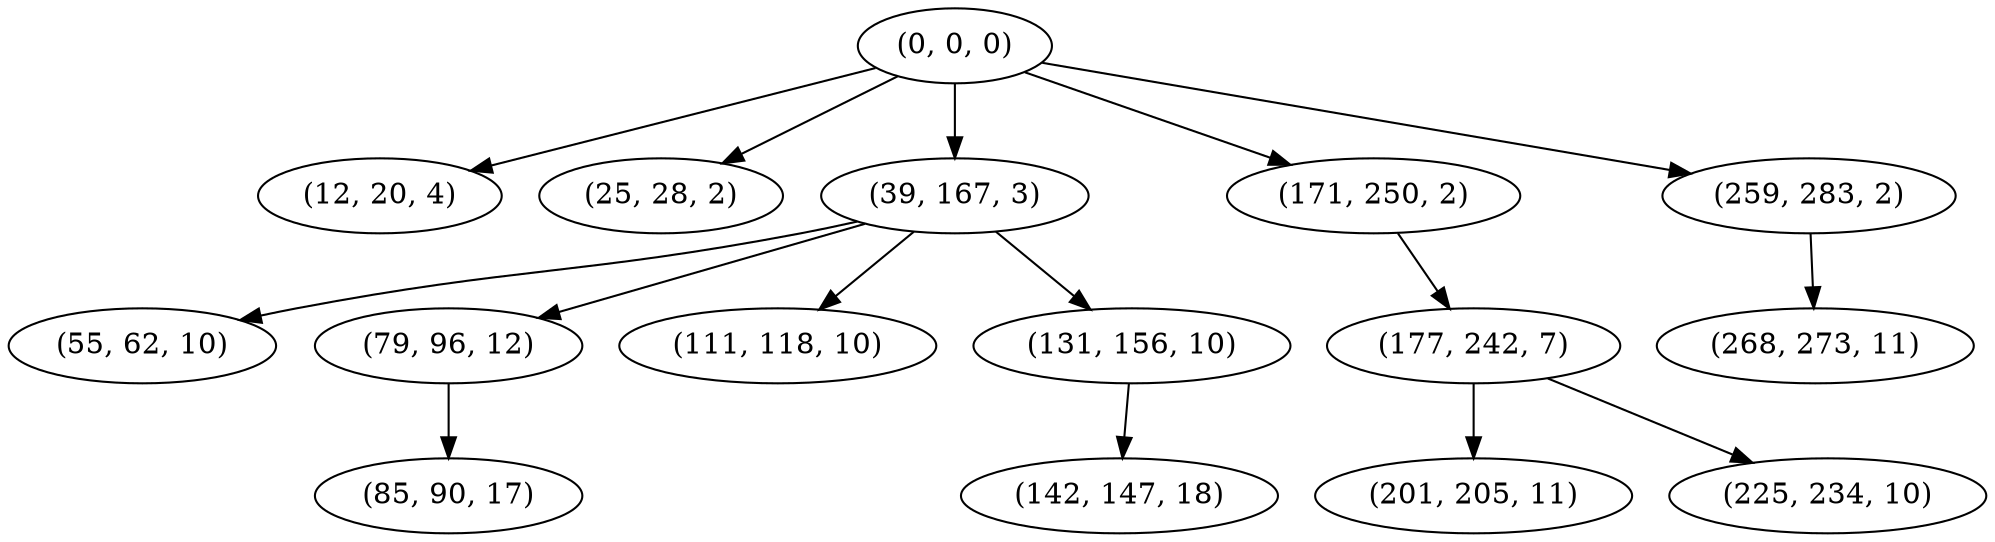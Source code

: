 digraph tree {
    "(0, 0, 0)";
    "(12, 20, 4)";
    "(25, 28, 2)";
    "(39, 167, 3)";
    "(55, 62, 10)";
    "(79, 96, 12)";
    "(85, 90, 17)";
    "(111, 118, 10)";
    "(131, 156, 10)";
    "(142, 147, 18)";
    "(171, 250, 2)";
    "(177, 242, 7)";
    "(201, 205, 11)";
    "(225, 234, 10)";
    "(259, 283, 2)";
    "(268, 273, 11)";
    "(0, 0, 0)" -> "(12, 20, 4)";
    "(0, 0, 0)" -> "(25, 28, 2)";
    "(0, 0, 0)" -> "(39, 167, 3)";
    "(0, 0, 0)" -> "(171, 250, 2)";
    "(0, 0, 0)" -> "(259, 283, 2)";
    "(39, 167, 3)" -> "(55, 62, 10)";
    "(39, 167, 3)" -> "(79, 96, 12)";
    "(39, 167, 3)" -> "(111, 118, 10)";
    "(39, 167, 3)" -> "(131, 156, 10)";
    "(79, 96, 12)" -> "(85, 90, 17)";
    "(131, 156, 10)" -> "(142, 147, 18)";
    "(171, 250, 2)" -> "(177, 242, 7)";
    "(177, 242, 7)" -> "(201, 205, 11)";
    "(177, 242, 7)" -> "(225, 234, 10)";
    "(259, 283, 2)" -> "(268, 273, 11)";
}
